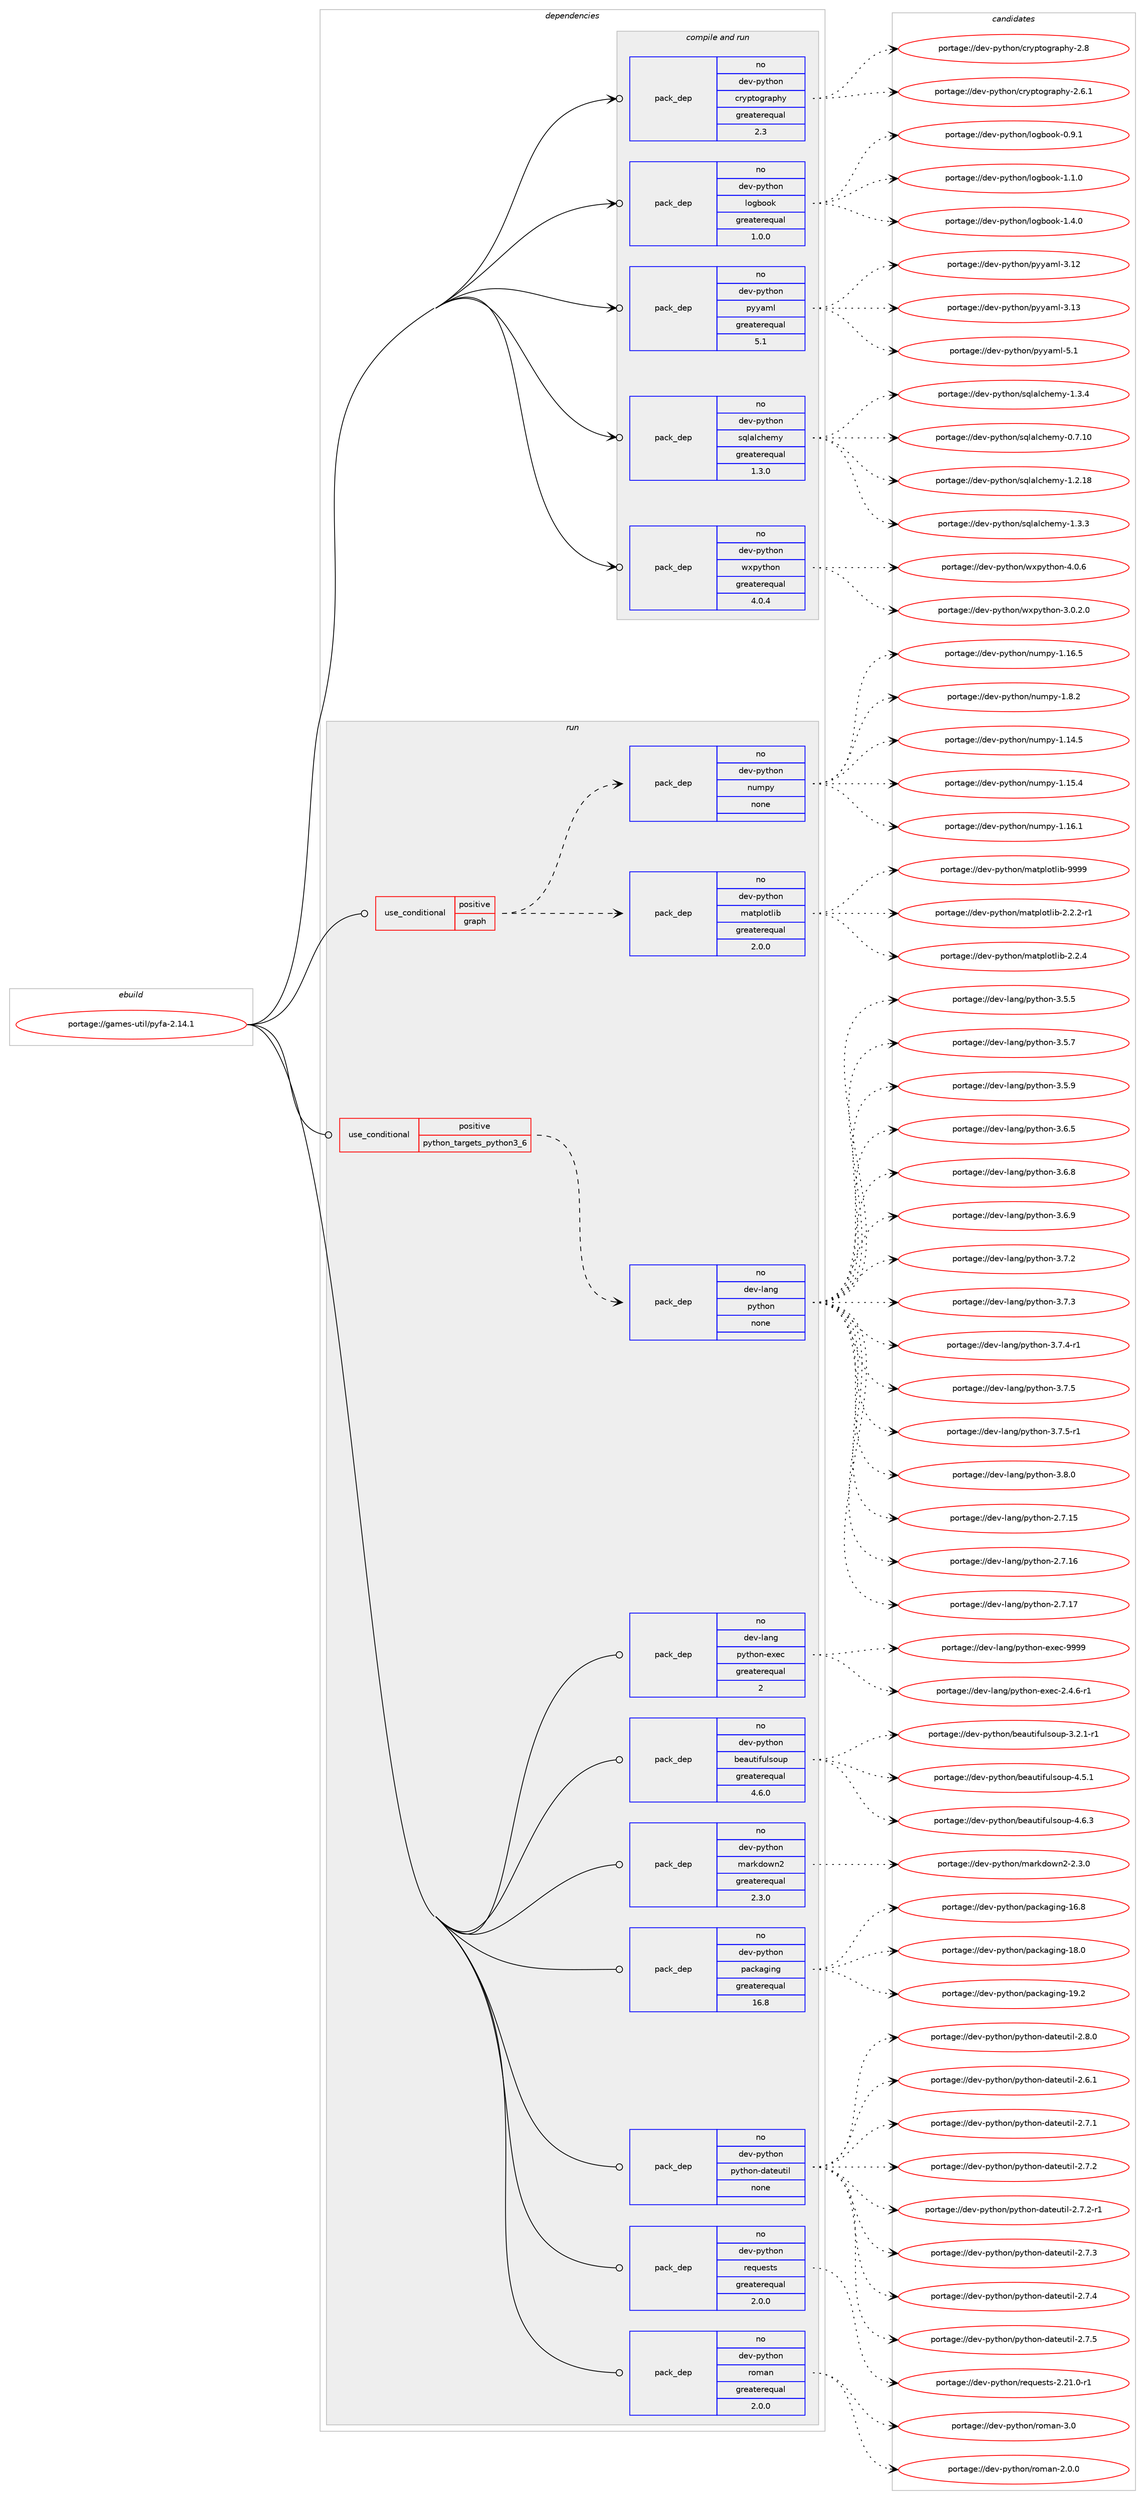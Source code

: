 digraph prolog {

# *************
# Graph options
# *************

newrank=true;
concentrate=true;
compound=true;
graph [rankdir=LR,fontname=Helvetica,fontsize=10,ranksep=1.5];#, ranksep=2.5, nodesep=0.2];
edge  [arrowhead=vee];
node  [fontname=Helvetica,fontsize=10];

# **********
# The ebuild
# **********

subgraph cluster_leftcol {
color=gray;
rank=same;
label=<<i>ebuild</i>>;
id [label="portage://games-util/pyfa-2.14.1", color=red, width=4, href="../games-util/pyfa-2.14.1.svg"];
}

# ****************
# The dependencies
# ****************

subgraph cluster_midcol {
color=gray;
label=<<i>dependencies</i>>;
subgraph cluster_compile {
fillcolor="#eeeeee";
style=filled;
label=<<i>compile</i>>;
}
subgraph cluster_compileandrun {
fillcolor="#eeeeee";
style=filled;
label=<<i>compile and run</i>>;
subgraph pack199772 {
dependency277723 [label=<<TABLE BORDER="0" CELLBORDER="1" CELLSPACING="0" CELLPADDING="4" WIDTH="220"><TR><TD ROWSPAN="6" CELLPADDING="30">pack_dep</TD></TR><TR><TD WIDTH="110">no</TD></TR><TR><TD>dev-python</TD></TR><TR><TD>cryptography</TD></TR><TR><TD>greaterequal</TD></TR><TR><TD>2.3</TD></TR></TABLE>>, shape=none, color=blue];
}
id:e -> dependency277723:w [weight=20,style="solid",arrowhead="odotvee"];
subgraph pack199773 {
dependency277724 [label=<<TABLE BORDER="0" CELLBORDER="1" CELLSPACING="0" CELLPADDING="4" WIDTH="220"><TR><TD ROWSPAN="6" CELLPADDING="30">pack_dep</TD></TR><TR><TD WIDTH="110">no</TD></TR><TR><TD>dev-python</TD></TR><TR><TD>logbook</TD></TR><TR><TD>greaterequal</TD></TR><TR><TD>1.0.0</TD></TR></TABLE>>, shape=none, color=blue];
}
id:e -> dependency277724:w [weight=20,style="solid",arrowhead="odotvee"];
subgraph pack199774 {
dependency277725 [label=<<TABLE BORDER="0" CELLBORDER="1" CELLSPACING="0" CELLPADDING="4" WIDTH="220"><TR><TD ROWSPAN="6" CELLPADDING="30">pack_dep</TD></TR><TR><TD WIDTH="110">no</TD></TR><TR><TD>dev-python</TD></TR><TR><TD>pyyaml</TD></TR><TR><TD>greaterequal</TD></TR><TR><TD>5.1</TD></TR></TABLE>>, shape=none, color=blue];
}
id:e -> dependency277725:w [weight=20,style="solid",arrowhead="odotvee"];
subgraph pack199775 {
dependency277726 [label=<<TABLE BORDER="0" CELLBORDER="1" CELLSPACING="0" CELLPADDING="4" WIDTH="220"><TR><TD ROWSPAN="6" CELLPADDING="30">pack_dep</TD></TR><TR><TD WIDTH="110">no</TD></TR><TR><TD>dev-python</TD></TR><TR><TD>sqlalchemy</TD></TR><TR><TD>greaterequal</TD></TR><TR><TD>1.3.0</TD></TR></TABLE>>, shape=none, color=blue];
}
id:e -> dependency277726:w [weight=20,style="solid",arrowhead="odotvee"];
subgraph pack199776 {
dependency277727 [label=<<TABLE BORDER="0" CELLBORDER="1" CELLSPACING="0" CELLPADDING="4" WIDTH="220"><TR><TD ROWSPAN="6" CELLPADDING="30">pack_dep</TD></TR><TR><TD WIDTH="110">no</TD></TR><TR><TD>dev-python</TD></TR><TR><TD>wxpython</TD></TR><TR><TD>greaterequal</TD></TR><TR><TD>4.0.4</TD></TR></TABLE>>, shape=none, color=blue];
}
id:e -> dependency277727:w [weight=20,style="solid",arrowhead="odotvee"];
}
subgraph cluster_run {
fillcolor="#eeeeee";
style=filled;
label=<<i>run</i>>;
subgraph cond73907 {
dependency277728 [label=<<TABLE BORDER="0" CELLBORDER="1" CELLSPACING="0" CELLPADDING="4"><TR><TD ROWSPAN="3" CELLPADDING="10">use_conditional</TD></TR><TR><TD>positive</TD></TR><TR><TD>graph</TD></TR></TABLE>>, shape=none, color=red];
subgraph pack199777 {
dependency277729 [label=<<TABLE BORDER="0" CELLBORDER="1" CELLSPACING="0" CELLPADDING="4" WIDTH="220"><TR><TD ROWSPAN="6" CELLPADDING="30">pack_dep</TD></TR><TR><TD WIDTH="110">no</TD></TR><TR><TD>dev-python</TD></TR><TR><TD>matplotlib</TD></TR><TR><TD>greaterequal</TD></TR><TR><TD>2.0.0</TD></TR></TABLE>>, shape=none, color=blue];
}
dependency277728:e -> dependency277729:w [weight=20,style="dashed",arrowhead="vee"];
subgraph pack199778 {
dependency277730 [label=<<TABLE BORDER="0" CELLBORDER="1" CELLSPACING="0" CELLPADDING="4" WIDTH="220"><TR><TD ROWSPAN="6" CELLPADDING="30">pack_dep</TD></TR><TR><TD WIDTH="110">no</TD></TR><TR><TD>dev-python</TD></TR><TR><TD>numpy</TD></TR><TR><TD>none</TD></TR><TR><TD></TD></TR></TABLE>>, shape=none, color=blue];
}
dependency277728:e -> dependency277730:w [weight=20,style="dashed",arrowhead="vee"];
}
id:e -> dependency277728:w [weight=20,style="solid",arrowhead="odot"];
subgraph cond73908 {
dependency277731 [label=<<TABLE BORDER="0" CELLBORDER="1" CELLSPACING="0" CELLPADDING="4"><TR><TD ROWSPAN="3" CELLPADDING="10">use_conditional</TD></TR><TR><TD>positive</TD></TR><TR><TD>python_targets_python3_6</TD></TR></TABLE>>, shape=none, color=red];
subgraph pack199779 {
dependency277732 [label=<<TABLE BORDER="0" CELLBORDER="1" CELLSPACING="0" CELLPADDING="4" WIDTH="220"><TR><TD ROWSPAN="6" CELLPADDING="30">pack_dep</TD></TR><TR><TD WIDTH="110">no</TD></TR><TR><TD>dev-lang</TD></TR><TR><TD>python</TD></TR><TR><TD>none</TD></TR><TR><TD></TD></TR></TABLE>>, shape=none, color=blue];
}
dependency277731:e -> dependency277732:w [weight=20,style="dashed",arrowhead="vee"];
}
id:e -> dependency277731:w [weight=20,style="solid",arrowhead="odot"];
subgraph pack199780 {
dependency277733 [label=<<TABLE BORDER="0" CELLBORDER="1" CELLSPACING="0" CELLPADDING="4" WIDTH="220"><TR><TD ROWSPAN="6" CELLPADDING="30">pack_dep</TD></TR><TR><TD WIDTH="110">no</TD></TR><TR><TD>dev-lang</TD></TR><TR><TD>python-exec</TD></TR><TR><TD>greaterequal</TD></TR><TR><TD>2</TD></TR></TABLE>>, shape=none, color=blue];
}
id:e -> dependency277733:w [weight=20,style="solid",arrowhead="odot"];
subgraph pack199781 {
dependency277734 [label=<<TABLE BORDER="0" CELLBORDER="1" CELLSPACING="0" CELLPADDING="4" WIDTH="220"><TR><TD ROWSPAN="6" CELLPADDING="30">pack_dep</TD></TR><TR><TD WIDTH="110">no</TD></TR><TR><TD>dev-python</TD></TR><TR><TD>beautifulsoup</TD></TR><TR><TD>greaterequal</TD></TR><TR><TD>4.6.0</TD></TR></TABLE>>, shape=none, color=blue];
}
id:e -> dependency277734:w [weight=20,style="solid",arrowhead="odot"];
subgraph pack199782 {
dependency277735 [label=<<TABLE BORDER="0" CELLBORDER="1" CELLSPACING="0" CELLPADDING="4" WIDTH="220"><TR><TD ROWSPAN="6" CELLPADDING="30">pack_dep</TD></TR><TR><TD WIDTH="110">no</TD></TR><TR><TD>dev-python</TD></TR><TR><TD>markdown2</TD></TR><TR><TD>greaterequal</TD></TR><TR><TD>2.3.0</TD></TR></TABLE>>, shape=none, color=blue];
}
id:e -> dependency277735:w [weight=20,style="solid",arrowhead="odot"];
subgraph pack199783 {
dependency277736 [label=<<TABLE BORDER="0" CELLBORDER="1" CELLSPACING="0" CELLPADDING="4" WIDTH="220"><TR><TD ROWSPAN="6" CELLPADDING="30">pack_dep</TD></TR><TR><TD WIDTH="110">no</TD></TR><TR><TD>dev-python</TD></TR><TR><TD>packaging</TD></TR><TR><TD>greaterequal</TD></TR><TR><TD>16.8</TD></TR></TABLE>>, shape=none, color=blue];
}
id:e -> dependency277736:w [weight=20,style="solid",arrowhead="odot"];
subgraph pack199784 {
dependency277737 [label=<<TABLE BORDER="0" CELLBORDER="1" CELLSPACING="0" CELLPADDING="4" WIDTH="220"><TR><TD ROWSPAN="6" CELLPADDING="30">pack_dep</TD></TR><TR><TD WIDTH="110">no</TD></TR><TR><TD>dev-python</TD></TR><TR><TD>python-dateutil</TD></TR><TR><TD>none</TD></TR><TR><TD></TD></TR></TABLE>>, shape=none, color=blue];
}
id:e -> dependency277737:w [weight=20,style="solid",arrowhead="odot"];
subgraph pack199785 {
dependency277738 [label=<<TABLE BORDER="0" CELLBORDER="1" CELLSPACING="0" CELLPADDING="4" WIDTH="220"><TR><TD ROWSPAN="6" CELLPADDING="30">pack_dep</TD></TR><TR><TD WIDTH="110">no</TD></TR><TR><TD>dev-python</TD></TR><TR><TD>requests</TD></TR><TR><TD>greaterequal</TD></TR><TR><TD>2.0.0</TD></TR></TABLE>>, shape=none, color=blue];
}
id:e -> dependency277738:w [weight=20,style="solid",arrowhead="odot"];
subgraph pack199786 {
dependency277739 [label=<<TABLE BORDER="0" CELLBORDER="1" CELLSPACING="0" CELLPADDING="4" WIDTH="220"><TR><TD ROWSPAN="6" CELLPADDING="30">pack_dep</TD></TR><TR><TD WIDTH="110">no</TD></TR><TR><TD>dev-python</TD></TR><TR><TD>roman</TD></TR><TR><TD>greaterequal</TD></TR><TR><TD>2.0.0</TD></TR></TABLE>>, shape=none, color=blue];
}
id:e -> dependency277739:w [weight=20,style="solid",arrowhead="odot"];
}
}

# **************
# The candidates
# **************

subgraph cluster_choices {
rank=same;
color=gray;
label=<<i>candidates</i>>;

subgraph choice199772 {
color=black;
nodesep=1;
choiceportage10010111845112121116104111110479911412111211611110311497112104121455046544649 [label="portage://dev-python/cryptography-2.6.1", color=red, width=4,href="../dev-python/cryptography-2.6.1.svg"];
choiceportage1001011184511212111610411111047991141211121161111031149711210412145504656 [label="portage://dev-python/cryptography-2.8", color=red, width=4,href="../dev-python/cryptography-2.8.svg"];
dependency277723:e -> choiceportage10010111845112121116104111110479911412111211611110311497112104121455046544649:w [style=dotted,weight="100"];
dependency277723:e -> choiceportage1001011184511212111610411111047991141211121161111031149711210412145504656:w [style=dotted,weight="100"];
}
subgraph choice199773 {
color=black;
nodesep=1;
choiceportage100101118451121211161041111104710811110398111111107454846574649 [label="portage://dev-python/logbook-0.9.1", color=red, width=4,href="../dev-python/logbook-0.9.1.svg"];
choiceportage100101118451121211161041111104710811110398111111107454946494648 [label="portage://dev-python/logbook-1.1.0", color=red, width=4,href="../dev-python/logbook-1.1.0.svg"];
choiceportage100101118451121211161041111104710811110398111111107454946524648 [label="portage://dev-python/logbook-1.4.0", color=red, width=4,href="../dev-python/logbook-1.4.0.svg"];
dependency277724:e -> choiceportage100101118451121211161041111104710811110398111111107454846574649:w [style=dotted,weight="100"];
dependency277724:e -> choiceportage100101118451121211161041111104710811110398111111107454946494648:w [style=dotted,weight="100"];
dependency277724:e -> choiceportage100101118451121211161041111104710811110398111111107454946524648:w [style=dotted,weight="100"];
}
subgraph choice199774 {
color=black;
nodesep=1;
choiceportage1001011184511212111610411111047112121121971091084551464950 [label="portage://dev-python/pyyaml-3.12", color=red, width=4,href="../dev-python/pyyaml-3.12.svg"];
choiceportage1001011184511212111610411111047112121121971091084551464951 [label="portage://dev-python/pyyaml-3.13", color=red, width=4,href="../dev-python/pyyaml-3.13.svg"];
choiceportage10010111845112121116104111110471121211219710910845534649 [label="portage://dev-python/pyyaml-5.1", color=red, width=4,href="../dev-python/pyyaml-5.1.svg"];
dependency277725:e -> choiceportage1001011184511212111610411111047112121121971091084551464950:w [style=dotted,weight="100"];
dependency277725:e -> choiceportage1001011184511212111610411111047112121121971091084551464951:w [style=dotted,weight="100"];
dependency277725:e -> choiceportage10010111845112121116104111110471121211219710910845534649:w [style=dotted,weight="100"];
}
subgraph choice199775 {
color=black;
nodesep=1;
choiceportage1001011184511212111610411111047115113108971089910410110912145484655464948 [label="portage://dev-python/sqlalchemy-0.7.10", color=red, width=4,href="../dev-python/sqlalchemy-0.7.10.svg"];
choiceportage1001011184511212111610411111047115113108971089910410110912145494650464956 [label="portage://dev-python/sqlalchemy-1.2.18", color=red, width=4,href="../dev-python/sqlalchemy-1.2.18.svg"];
choiceportage10010111845112121116104111110471151131089710899104101109121454946514651 [label="portage://dev-python/sqlalchemy-1.3.3", color=red, width=4,href="../dev-python/sqlalchemy-1.3.3.svg"];
choiceportage10010111845112121116104111110471151131089710899104101109121454946514652 [label="portage://dev-python/sqlalchemy-1.3.4", color=red, width=4,href="../dev-python/sqlalchemy-1.3.4.svg"];
dependency277726:e -> choiceportage1001011184511212111610411111047115113108971089910410110912145484655464948:w [style=dotted,weight="100"];
dependency277726:e -> choiceportage1001011184511212111610411111047115113108971089910410110912145494650464956:w [style=dotted,weight="100"];
dependency277726:e -> choiceportage10010111845112121116104111110471151131089710899104101109121454946514651:w [style=dotted,weight="100"];
dependency277726:e -> choiceportage10010111845112121116104111110471151131089710899104101109121454946514652:w [style=dotted,weight="100"];
}
subgraph choice199776 {
color=black;
nodesep=1;
choiceportage10010111845112121116104111110471191201121211161041111104551464846504648 [label="portage://dev-python/wxpython-3.0.2.0", color=red, width=4,href="../dev-python/wxpython-3.0.2.0.svg"];
choiceportage1001011184511212111610411111047119120112121116104111110455246484654 [label="portage://dev-python/wxpython-4.0.6", color=red, width=4,href="../dev-python/wxpython-4.0.6.svg"];
dependency277727:e -> choiceportage10010111845112121116104111110471191201121211161041111104551464846504648:w [style=dotted,weight="100"];
dependency277727:e -> choiceportage1001011184511212111610411111047119120112121116104111110455246484654:w [style=dotted,weight="100"];
}
subgraph choice199777 {
color=black;
nodesep=1;
choiceportage100101118451121211161041111104710997116112108111116108105984550465046504511449 [label="portage://dev-python/matplotlib-2.2.2-r1", color=red, width=4,href="../dev-python/matplotlib-2.2.2-r1.svg"];
choiceportage10010111845112121116104111110471099711611210811111610810598455046504652 [label="portage://dev-python/matplotlib-2.2.4", color=red, width=4,href="../dev-python/matplotlib-2.2.4.svg"];
choiceportage100101118451121211161041111104710997116112108111116108105984557575757 [label="portage://dev-python/matplotlib-9999", color=red, width=4,href="../dev-python/matplotlib-9999.svg"];
dependency277729:e -> choiceportage100101118451121211161041111104710997116112108111116108105984550465046504511449:w [style=dotted,weight="100"];
dependency277729:e -> choiceportage10010111845112121116104111110471099711611210811111610810598455046504652:w [style=dotted,weight="100"];
dependency277729:e -> choiceportage100101118451121211161041111104710997116112108111116108105984557575757:w [style=dotted,weight="100"];
}
subgraph choice199778 {
color=black;
nodesep=1;
choiceportage100101118451121211161041111104711011710911212145494649524653 [label="portage://dev-python/numpy-1.14.5", color=red, width=4,href="../dev-python/numpy-1.14.5.svg"];
choiceportage100101118451121211161041111104711011710911212145494649534652 [label="portage://dev-python/numpy-1.15.4", color=red, width=4,href="../dev-python/numpy-1.15.4.svg"];
choiceportage100101118451121211161041111104711011710911212145494649544649 [label="portage://dev-python/numpy-1.16.1", color=red, width=4,href="../dev-python/numpy-1.16.1.svg"];
choiceportage100101118451121211161041111104711011710911212145494649544653 [label="portage://dev-python/numpy-1.16.5", color=red, width=4,href="../dev-python/numpy-1.16.5.svg"];
choiceportage1001011184511212111610411111047110117109112121454946564650 [label="portage://dev-python/numpy-1.8.2", color=red, width=4,href="../dev-python/numpy-1.8.2.svg"];
dependency277730:e -> choiceportage100101118451121211161041111104711011710911212145494649524653:w [style=dotted,weight="100"];
dependency277730:e -> choiceportage100101118451121211161041111104711011710911212145494649534652:w [style=dotted,weight="100"];
dependency277730:e -> choiceportage100101118451121211161041111104711011710911212145494649544649:w [style=dotted,weight="100"];
dependency277730:e -> choiceportage100101118451121211161041111104711011710911212145494649544653:w [style=dotted,weight="100"];
dependency277730:e -> choiceportage1001011184511212111610411111047110117109112121454946564650:w [style=dotted,weight="100"];
}
subgraph choice199779 {
color=black;
nodesep=1;
choiceportage10010111845108971101034711212111610411111045504655464953 [label="portage://dev-lang/python-2.7.15", color=red, width=4,href="../dev-lang/python-2.7.15.svg"];
choiceportage10010111845108971101034711212111610411111045504655464954 [label="portage://dev-lang/python-2.7.16", color=red, width=4,href="../dev-lang/python-2.7.16.svg"];
choiceportage10010111845108971101034711212111610411111045504655464955 [label="portage://dev-lang/python-2.7.17", color=red, width=4,href="../dev-lang/python-2.7.17.svg"];
choiceportage100101118451089711010347112121116104111110455146534653 [label="portage://dev-lang/python-3.5.5", color=red, width=4,href="../dev-lang/python-3.5.5.svg"];
choiceportage100101118451089711010347112121116104111110455146534655 [label="portage://dev-lang/python-3.5.7", color=red, width=4,href="../dev-lang/python-3.5.7.svg"];
choiceportage100101118451089711010347112121116104111110455146534657 [label="portage://dev-lang/python-3.5.9", color=red, width=4,href="../dev-lang/python-3.5.9.svg"];
choiceportage100101118451089711010347112121116104111110455146544653 [label="portage://dev-lang/python-3.6.5", color=red, width=4,href="../dev-lang/python-3.6.5.svg"];
choiceportage100101118451089711010347112121116104111110455146544656 [label="portage://dev-lang/python-3.6.8", color=red, width=4,href="../dev-lang/python-3.6.8.svg"];
choiceportage100101118451089711010347112121116104111110455146544657 [label="portage://dev-lang/python-3.6.9", color=red, width=4,href="../dev-lang/python-3.6.9.svg"];
choiceportage100101118451089711010347112121116104111110455146554650 [label="portage://dev-lang/python-3.7.2", color=red, width=4,href="../dev-lang/python-3.7.2.svg"];
choiceportage100101118451089711010347112121116104111110455146554651 [label="portage://dev-lang/python-3.7.3", color=red, width=4,href="../dev-lang/python-3.7.3.svg"];
choiceportage1001011184510897110103471121211161041111104551465546524511449 [label="portage://dev-lang/python-3.7.4-r1", color=red, width=4,href="../dev-lang/python-3.7.4-r1.svg"];
choiceportage100101118451089711010347112121116104111110455146554653 [label="portage://dev-lang/python-3.7.5", color=red, width=4,href="../dev-lang/python-3.7.5.svg"];
choiceportage1001011184510897110103471121211161041111104551465546534511449 [label="portage://dev-lang/python-3.7.5-r1", color=red, width=4,href="../dev-lang/python-3.7.5-r1.svg"];
choiceportage100101118451089711010347112121116104111110455146564648 [label="portage://dev-lang/python-3.8.0", color=red, width=4,href="../dev-lang/python-3.8.0.svg"];
dependency277732:e -> choiceportage10010111845108971101034711212111610411111045504655464953:w [style=dotted,weight="100"];
dependency277732:e -> choiceportage10010111845108971101034711212111610411111045504655464954:w [style=dotted,weight="100"];
dependency277732:e -> choiceportage10010111845108971101034711212111610411111045504655464955:w [style=dotted,weight="100"];
dependency277732:e -> choiceportage100101118451089711010347112121116104111110455146534653:w [style=dotted,weight="100"];
dependency277732:e -> choiceportage100101118451089711010347112121116104111110455146534655:w [style=dotted,weight="100"];
dependency277732:e -> choiceportage100101118451089711010347112121116104111110455146534657:w [style=dotted,weight="100"];
dependency277732:e -> choiceportage100101118451089711010347112121116104111110455146544653:w [style=dotted,weight="100"];
dependency277732:e -> choiceportage100101118451089711010347112121116104111110455146544656:w [style=dotted,weight="100"];
dependency277732:e -> choiceportage100101118451089711010347112121116104111110455146544657:w [style=dotted,weight="100"];
dependency277732:e -> choiceportage100101118451089711010347112121116104111110455146554650:w [style=dotted,weight="100"];
dependency277732:e -> choiceportage100101118451089711010347112121116104111110455146554651:w [style=dotted,weight="100"];
dependency277732:e -> choiceportage1001011184510897110103471121211161041111104551465546524511449:w [style=dotted,weight="100"];
dependency277732:e -> choiceportage100101118451089711010347112121116104111110455146554653:w [style=dotted,weight="100"];
dependency277732:e -> choiceportage1001011184510897110103471121211161041111104551465546534511449:w [style=dotted,weight="100"];
dependency277732:e -> choiceportage100101118451089711010347112121116104111110455146564648:w [style=dotted,weight="100"];
}
subgraph choice199780 {
color=black;
nodesep=1;
choiceportage10010111845108971101034711212111610411111045101120101994550465246544511449 [label="portage://dev-lang/python-exec-2.4.6-r1", color=red, width=4,href="../dev-lang/python-exec-2.4.6-r1.svg"];
choiceportage10010111845108971101034711212111610411111045101120101994557575757 [label="portage://dev-lang/python-exec-9999", color=red, width=4,href="../dev-lang/python-exec-9999.svg"];
dependency277733:e -> choiceportage10010111845108971101034711212111610411111045101120101994550465246544511449:w [style=dotted,weight="100"];
dependency277733:e -> choiceportage10010111845108971101034711212111610411111045101120101994557575757:w [style=dotted,weight="100"];
}
subgraph choice199781 {
color=black;
nodesep=1;
choiceportage100101118451121211161041111104798101971171161051021171081151111171124551465046494511449 [label="portage://dev-python/beautifulsoup-3.2.1-r1", color=red, width=4,href="../dev-python/beautifulsoup-3.2.1-r1.svg"];
choiceportage10010111845112121116104111110479810197117116105102117108115111117112455246534649 [label="portage://dev-python/beautifulsoup-4.5.1", color=red, width=4,href="../dev-python/beautifulsoup-4.5.1.svg"];
choiceportage10010111845112121116104111110479810197117116105102117108115111117112455246544651 [label="portage://dev-python/beautifulsoup-4.6.3", color=red, width=4,href="../dev-python/beautifulsoup-4.6.3.svg"];
dependency277734:e -> choiceportage100101118451121211161041111104798101971171161051021171081151111171124551465046494511449:w [style=dotted,weight="100"];
dependency277734:e -> choiceportage10010111845112121116104111110479810197117116105102117108115111117112455246534649:w [style=dotted,weight="100"];
dependency277734:e -> choiceportage10010111845112121116104111110479810197117116105102117108115111117112455246544651:w [style=dotted,weight="100"];
}
subgraph choice199782 {
color=black;
nodesep=1;
choiceportage10010111845112121116104111110471099711410710011111911050455046514648 [label="portage://dev-python/markdown2-2.3.0", color=red, width=4,href="../dev-python/markdown2-2.3.0.svg"];
dependency277735:e -> choiceportage10010111845112121116104111110471099711410710011111911050455046514648:w [style=dotted,weight="100"];
}
subgraph choice199783 {
color=black;
nodesep=1;
choiceportage10010111845112121116104111110471129799107971031051101034549544656 [label="portage://dev-python/packaging-16.8", color=red, width=4,href="../dev-python/packaging-16.8.svg"];
choiceportage10010111845112121116104111110471129799107971031051101034549564648 [label="portage://dev-python/packaging-18.0", color=red, width=4,href="../dev-python/packaging-18.0.svg"];
choiceportage10010111845112121116104111110471129799107971031051101034549574650 [label="portage://dev-python/packaging-19.2", color=red, width=4,href="../dev-python/packaging-19.2.svg"];
dependency277736:e -> choiceportage10010111845112121116104111110471129799107971031051101034549544656:w [style=dotted,weight="100"];
dependency277736:e -> choiceportage10010111845112121116104111110471129799107971031051101034549564648:w [style=dotted,weight="100"];
dependency277736:e -> choiceportage10010111845112121116104111110471129799107971031051101034549574650:w [style=dotted,weight="100"];
}
subgraph choice199784 {
color=black;
nodesep=1;
choiceportage10010111845112121116104111110471121211161041111104510097116101117116105108455046544649 [label="portage://dev-python/python-dateutil-2.6.1", color=red, width=4,href="../dev-python/python-dateutil-2.6.1.svg"];
choiceportage10010111845112121116104111110471121211161041111104510097116101117116105108455046554649 [label="portage://dev-python/python-dateutil-2.7.1", color=red, width=4,href="../dev-python/python-dateutil-2.7.1.svg"];
choiceportage10010111845112121116104111110471121211161041111104510097116101117116105108455046554650 [label="portage://dev-python/python-dateutil-2.7.2", color=red, width=4,href="../dev-python/python-dateutil-2.7.2.svg"];
choiceportage100101118451121211161041111104711212111610411111045100971161011171161051084550465546504511449 [label="portage://dev-python/python-dateutil-2.7.2-r1", color=red, width=4,href="../dev-python/python-dateutil-2.7.2-r1.svg"];
choiceportage10010111845112121116104111110471121211161041111104510097116101117116105108455046554651 [label="portage://dev-python/python-dateutil-2.7.3", color=red, width=4,href="../dev-python/python-dateutil-2.7.3.svg"];
choiceportage10010111845112121116104111110471121211161041111104510097116101117116105108455046554652 [label="portage://dev-python/python-dateutil-2.7.4", color=red, width=4,href="../dev-python/python-dateutil-2.7.4.svg"];
choiceportage10010111845112121116104111110471121211161041111104510097116101117116105108455046554653 [label="portage://dev-python/python-dateutil-2.7.5", color=red, width=4,href="../dev-python/python-dateutil-2.7.5.svg"];
choiceportage10010111845112121116104111110471121211161041111104510097116101117116105108455046564648 [label="portage://dev-python/python-dateutil-2.8.0", color=red, width=4,href="../dev-python/python-dateutil-2.8.0.svg"];
dependency277737:e -> choiceportage10010111845112121116104111110471121211161041111104510097116101117116105108455046544649:w [style=dotted,weight="100"];
dependency277737:e -> choiceportage10010111845112121116104111110471121211161041111104510097116101117116105108455046554649:w [style=dotted,weight="100"];
dependency277737:e -> choiceportage10010111845112121116104111110471121211161041111104510097116101117116105108455046554650:w [style=dotted,weight="100"];
dependency277737:e -> choiceportage100101118451121211161041111104711212111610411111045100971161011171161051084550465546504511449:w [style=dotted,weight="100"];
dependency277737:e -> choiceportage10010111845112121116104111110471121211161041111104510097116101117116105108455046554651:w [style=dotted,weight="100"];
dependency277737:e -> choiceportage10010111845112121116104111110471121211161041111104510097116101117116105108455046554652:w [style=dotted,weight="100"];
dependency277737:e -> choiceportage10010111845112121116104111110471121211161041111104510097116101117116105108455046554653:w [style=dotted,weight="100"];
dependency277737:e -> choiceportage10010111845112121116104111110471121211161041111104510097116101117116105108455046564648:w [style=dotted,weight="100"];
}
subgraph choice199785 {
color=black;
nodesep=1;
choiceportage1001011184511212111610411111047114101113117101115116115455046504946484511449 [label="portage://dev-python/requests-2.21.0-r1", color=red, width=4,href="../dev-python/requests-2.21.0-r1.svg"];
dependency277738:e -> choiceportage1001011184511212111610411111047114101113117101115116115455046504946484511449:w [style=dotted,weight="100"];
}
subgraph choice199786 {
color=black;
nodesep=1;
choiceportage100101118451121211161041111104711411110997110455046484648 [label="portage://dev-python/roman-2.0.0", color=red, width=4,href="../dev-python/roman-2.0.0.svg"];
choiceportage10010111845112121116104111110471141111099711045514648 [label="portage://dev-python/roman-3.0", color=red, width=4,href="../dev-python/roman-3.0.svg"];
dependency277739:e -> choiceportage100101118451121211161041111104711411110997110455046484648:w [style=dotted,weight="100"];
dependency277739:e -> choiceportage10010111845112121116104111110471141111099711045514648:w [style=dotted,weight="100"];
}
}

}
